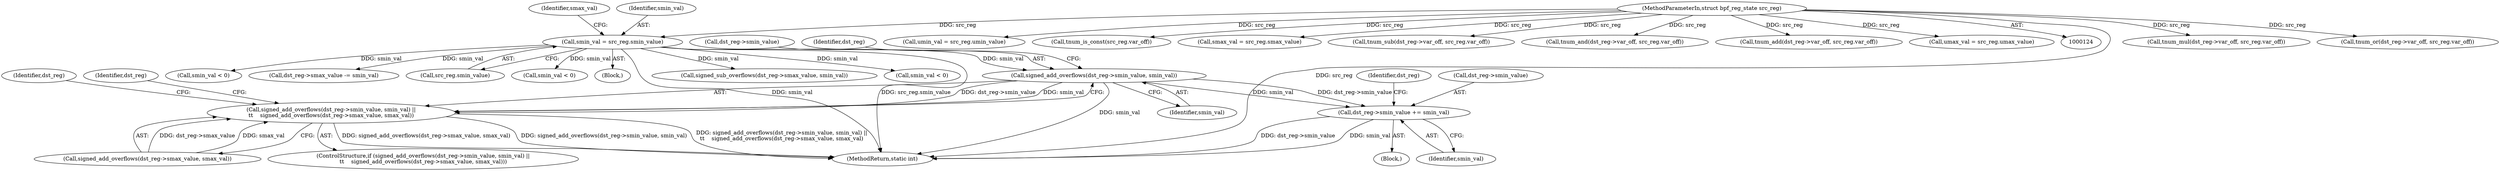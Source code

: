 digraph "0_linux_0c17d1d2c61936401f4702e1846e2c19b200f958@pointer" {
"1000201" [label="(Call,signed_add_overflows(dst_reg->smin_value, smin_val))"];
"1000163" [label="(Call,smin_val = src_reg.smin_value)"];
"1000128" [label="(MethodParameterIn,struct bpf_reg_state src_reg)"];
"1000200" [label="(Call,signed_add_overflows(dst_reg->smin_value, smin_val) ||\n\t\t    signed_add_overflows(dst_reg->smax_value, smax_val))"];
"1000224" [label="(Call,dst_reg->smin_value += smin_val)"];
"1000214" [label="(Identifier,dst_reg)"];
"1000367" [label="(Call,tnum_mul(dst_reg->var_off, src_reg.var_off))"];
"1000199" [label="(ControlStructure,if (signed_add_overflows(dst_reg->smin_value, smin_val) ||\n\t\t    signed_add_overflows(dst_reg->smax_value, smax_val)))"];
"1000129" [label="(Block,)"];
"1000200" [label="(Call,signed_add_overflows(dst_reg->smin_value, smin_val) ||\n\t\t    signed_add_overflows(dst_reg->smax_value, smax_val))"];
"1000165" [label="(Call,src_reg.smin_value)"];
"1000163" [label="(Call,smin_val = src_reg.smin_value)"];
"1000293" [label="(Call,signed_sub_overflows(dst_reg->smax_value, smin_val))"];
"1000202" [label="(Call,dst_reg->smin_value)"];
"1000169" [label="(Identifier,smax_val)"];
"1000563" [label="(Call,tnum_or(dst_reg->var_off, src_reg.var_off))"];
"1000208" [label="(Identifier,dst_reg)"];
"1000224" [label="(Call,dst_reg->smin_value += smin_val)"];
"1000201" [label="(Call,signed_add_overflows(dst_reg->smin_value, smin_val))"];
"1000173" [label="(Call,umin_val = src_reg.umin_value)"];
"1000206" [label="(Call,signed_add_overflows(dst_reg->smax_value, smax_val))"];
"1000226" [label="(Identifier,dst_reg)"];
"1000185" [label="(Call,tnum_is_const(src_reg.var_off))"];
"1000771" [label="(MethodReturn,static int)"];
"1000168" [label="(Call,smax_val = src_reg.smax_value)"];
"1000354" [label="(Call,tnum_sub(dst_reg->var_off, src_reg.var_off))"];
"1000128" [label="(MethodParameterIn,struct bpf_reg_state src_reg)"];
"1000474" [label="(Call,tnum_and(dst_reg->var_off, src_reg.var_off))"];
"1000277" [label="(Call,tnum_add(dst_reg->var_off, src_reg.var_off))"];
"1000376" [label="(Call,smin_val < 0)"];
"1000228" [label="(Identifier,smin_val)"];
"1000506" [label="(Call,smin_val < 0)"];
"1000223" [label="(Block,)"];
"1000178" [label="(Call,umax_val = src_reg.umax_value)"];
"1000231" [label="(Identifier,dst_reg)"];
"1000225" [label="(Call,dst_reg->smin_value)"];
"1000164" [label="(Identifier,smin_val)"];
"1000205" [label="(Identifier,smin_val)"];
"1000316" [label="(Call,dst_reg->smax_value -= smin_val)"];
"1000601" [label="(Call,smin_val < 0)"];
"1000201" -> "1000200"  [label="AST: "];
"1000201" -> "1000205"  [label="CFG: "];
"1000202" -> "1000201"  [label="AST: "];
"1000205" -> "1000201"  [label="AST: "];
"1000208" -> "1000201"  [label="CFG: "];
"1000200" -> "1000201"  [label="CFG: "];
"1000201" -> "1000771"  [label="DDG: smin_val"];
"1000201" -> "1000200"  [label="DDG: dst_reg->smin_value"];
"1000201" -> "1000200"  [label="DDG: smin_val"];
"1000163" -> "1000201"  [label="DDG: smin_val"];
"1000201" -> "1000224"  [label="DDG: smin_val"];
"1000201" -> "1000224"  [label="DDG: dst_reg->smin_value"];
"1000163" -> "1000129"  [label="AST: "];
"1000163" -> "1000165"  [label="CFG: "];
"1000164" -> "1000163"  [label="AST: "];
"1000165" -> "1000163"  [label="AST: "];
"1000169" -> "1000163"  [label="CFG: "];
"1000163" -> "1000771"  [label="DDG: smin_val"];
"1000163" -> "1000771"  [label="DDG: src_reg.smin_value"];
"1000128" -> "1000163"  [label="DDG: src_reg"];
"1000163" -> "1000293"  [label="DDG: smin_val"];
"1000163" -> "1000316"  [label="DDG: smin_val"];
"1000163" -> "1000376"  [label="DDG: smin_val"];
"1000163" -> "1000506"  [label="DDG: smin_val"];
"1000163" -> "1000601"  [label="DDG: smin_val"];
"1000128" -> "1000124"  [label="AST: "];
"1000128" -> "1000771"  [label="DDG: src_reg"];
"1000128" -> "1000168"  [label="DDG: src_reg"];
"1000128" -> "1000173"  [label="DDG: src_reg"];
"1000128" -> "1000178"  [label="DDG: src_reg"];
"1000128" -> "1000185"  [label="DDG: src_reg"];
"1000128" -> "1000277"  [label="DDG: src_reg"];
"1000128" -> "1000354"  [label="DDG: src_reg"];
"1000128" -> "1000367"  [label="DDG: src_reg"];
"1000128" -> "1000474"  [label="DDG: src_reg"];
"1000128" -> "1000563"  [label="DDG: src_reg"];
"1000200" -> "1000199"  [label="AST: "];
"1000200" -> "1000206"  [label="CFG: "];
"1000206" -> "1000200"  [label="AST: "];
"1000214" -> "1000200"  [label="CFG: "];
"1000226" -> "1000200"  [label="CFG: "];
"1000200" -> "1000771"  [label="DDG: signed_add_overflows(dst_reg->smin_value, smin_val)"];
"1000200" -> "1000771"  [label="DDG: signed_add_overflows(dst_reg->smin_value, smin_val) ||\n\t\t    signed_add_overflows(dst_reg->smax_value, smax_val)"];
"1000200" -> "1000771"  [label="DDG: signed_add_overflows(dst_reg->smax_value, smax_val)"];
"1000206" -> "1000200"  [label="DDG: dst_reg->smax_value"];
"1000206" -> "1000200"  [label="DDG: smax_val"];
"1000224" -> "1000223"  [label="AST: "];
"1000224" -> "1000228"  [label="CFG: "];
"1000225" -> "1000224"  [label="AST: "];
"1000228" -> "1000224"  [label="AST: "];
"1000231" -> "1000224"  [label="CFG: "];
"1000224" -> "1000771"  [label="DDG: dst_reg->smin_value"];
"1000224" -> "1000771"  [label="DDG: smin_val"];
}
